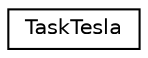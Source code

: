 digraph "Graphical Class Hierarchy"
{
  edge [fontname="Helvetica",fontsize="10",labelfontname="Helvetica",labelfontsize="10"];
  node [fontname="Helvetica",fontsize="10",shape=record];
  rankdir="LR";
  Node1 [label="TaskTesla",height=0.2,width=0.4,color="black", fillcolor="white", style="filled",URL="$class_task_tesla.html",tooltip="This TaskTesla Class handles the tesla measurement using the MPU9250. Starting the task using the sta..."];
}
